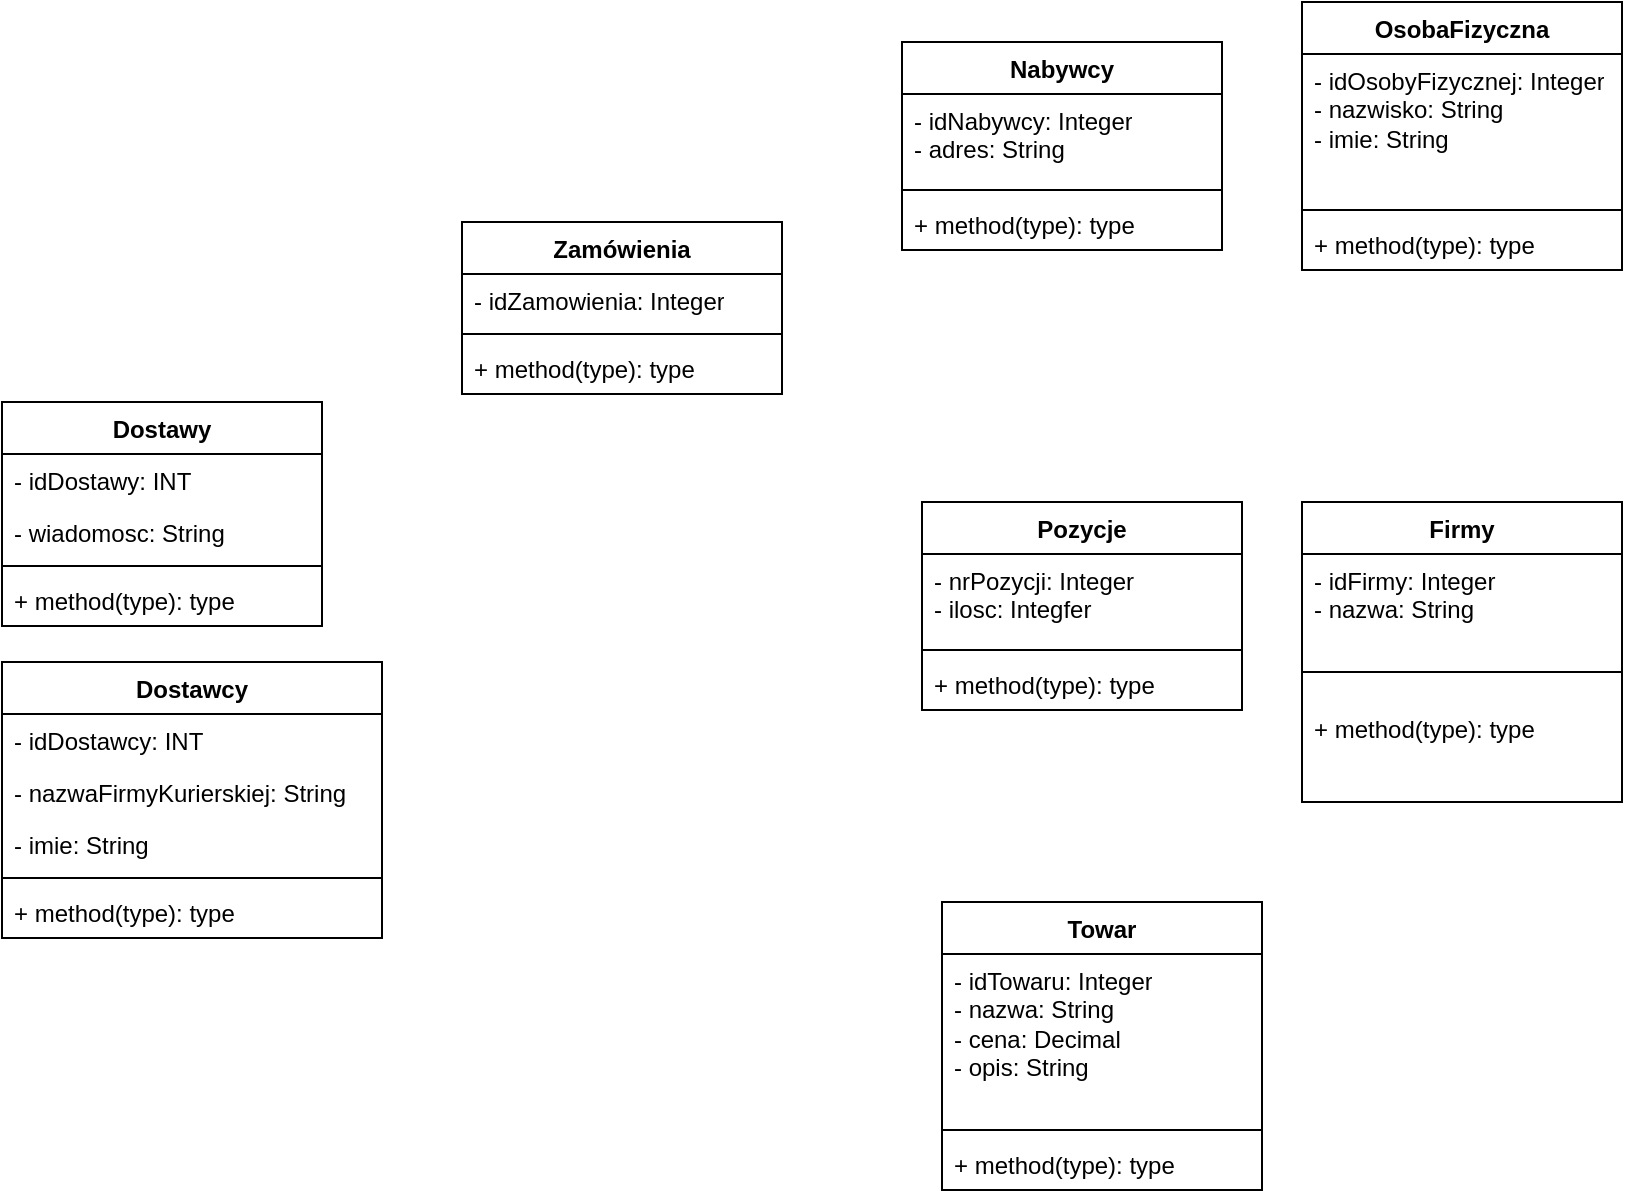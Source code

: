 <mxfile version="24.3.1" type="github">
  <diagram name="Strona-1" id="cTV_GR0OxYt_mNOug6cq">
    <mxGraphModel dx="652" dy="776" grid="1" gridSize="10" guides="1" tooltips="1" connect="1" arrows="1" fold="1" page="1" pageScale="1" pageWidth="827" pageHeight="1169" math="0" shadow="0">
      <root>
        <mxCell id="0" />
        <mxCell id="1" parent="0" />
        <mxCell id="UYdwfUjSoblY3GaNPx0x-1" value="Zamówienia" style="swimlane;fontStyle=1;align=center;verticalAlign=top;childLayout=stackLayout;horizontal=1;startSize=26;horizontalStack=0;resizeParent=1;resizeParentMax=0;resizeLast=0;collapsible=1;marginBottom=0;whiteSpace=wrap;html=1;" vertex="1" parent="1">
          <mxGeometry x="300" y="210" width="160" height="86" as="geometry" />
        </mxCell>
        <mxCell id="UYdwfUjSoblY3GaNPx0x-2" value="- idZamowienia: Integer" style="text;strokeColor=none;fillColor=none;align=left;verticalAlign=top;spacingLeft=4;spacingRight=4;overflow=hidden;rotatable=0;points=[[0,0.5],[1,0.5]];portConstraint=eastwest;whiteSpace=wrap;html=1;" vertex="1" parent="UYdwfUjSoblY3GaNPx0x-1">
          <mxGeometry y="26" width="160" height="26" as="geometry" />
        </mxCell>
        <mxCell id="UYdwfUjSoblY3GaNPx0x-3" value="" style="line;strokeWidth=1;fillColor=none;align=left;verticalAlign=middle;spacingTop=-1;spacingLeft=3;spacingRight=3;rotatable=0;labelPosition=right;points=[];portConstraint=eastwest;strokeColor=inherit;" vertex="1" parent="UYdwfUjSoblY3GaNPx0x-1">
          <mxGeometry y="52" width="160" height="8" as="geometry" />
        </mxCell>
        <mxCell id="UYdwfUjSoblY3GaNPx0x-4" value="+ method(type): type" style="text;strokeColor=none;fillColor=none;align=left;verticalAlign=top;spacingLeft=4;spacingRight=4;overflow=hidden;rotatable=0;points=[[0,0.5],[1,0.5]];portConstraint=eastwest;whiteSpace=wrap;html=1;" vertex="1" parent="UYdwfUjSoblY3GaNPx0x-1">
          <mxGeometry y="60" width="160" height="26" as="geometry" />
        </mxCell>
        <mxCell id="UYdwfUjSoblY3GaNPx0x-5" value="Nabywcy" style="swimlane;fontStyle=1;align=center;verticalAlign=top;childLayout=stackLayout;horizontal=1;startSize=26;horizontalStack=0;resizeParent=1;resizeParentMax=0;resizeLast=0;collapsible=1;marginBottom=0;whiteSpace=wrap;html=1;" vertex="1" parent="1">
          <mxGeometry x="520" y="120" width="160" height="104" as="geometry" />
        </mxCell>
        <mxCell id="UYdwfUjSoblY3GaNPx0x-6" value="- idNabywcy: Integer&lt;div&gt;- adres: String&lt;/div&gt;" style="text;strokeColor=none;fillColor=none;align=left;verticalAlign=top;spacingLeft=4;spacingRight=4;overflow=hidden;rotatable=0;points=[[0,0.5],[1,0.5]];portConstraint=eastwest;whiteSpace=wrap;html=1;" vertex="1" parent="UYdwfUjSoblY3GaNPx0x-5">
          <mxGeometry y="26" width="160" height="44" as="geometry" />
        </mxCell>
        <mxCell id="UYdwfUjSoblY3GaNPx0x-7" value="" style="line;strokeWidth=1;fillColor=none;align=left;verticalAlign=middle;spacingTop=-1;spacingLeft=3;spacingRight=3;rotatable=0;labelPosition=right;points=[];portConstraint=eastwest;strokeColor=inherit;" vertex="1" parent="UYdwfUjSoblY3GaNPx0x-5">
          <mxGeometry y="70" width="160" height="8" as="geometry" />
        </mxCell>
        <mxCell id="UYdwfUjSoblY3GaNPx0x-8" value="+ method(type): type" style="text;strokeColor=none;fillColor=none;align=left;verticalAlign=top;spacingLeft=4;spacingRight=4;overflow=hidden;rotatable=0;points=[[0,0.5],[1,0.5]];portConstraint=eastwest;whiteSpace=wrap;html=1;" vertex="1" parent="UYdwfUjSoblY3GaNPx0x-5">
          <mxGeometry y="78" width="160" height="26" as="geometry" />
        </mxCell>
        <mxCell id="UYdwfUjSoblY3GaNPx0x-9" value="OsobaFizyczna" style="swimlane;fontStyle=1;align=center;verticalAlign=top;childLayout=stackLayout;horizontal=1;startSize=26;horizontalStack=0;resizeParent=1;resizeParentMax=0;resizeLast=0;collapsible=1;marginBottom=0;whiteSpace=wrap;html=1;" vertex="1" parent="1">
          <mxGeometry x="720" y="100" width="160" height="134" as="geometry" />
        </mxCell>
        <mxCell id="UYdwfUjSoblY3GaNPx0x-10" value="- idOsobyFizycznej: Integer&lt;div&gt;- nazwisko: String&lt;/div&gt;&lt;div&gt;- imie: String&lt;/div&gt;" style="text;strokeColor=none;fillColor=none;align=left;verticalAlign=top;spacingLeft=4;spacingRight=4;overflow=hidden;rotatable=0;points=[[0,0.5],[1,0.5]];portConstraint=eastwest;whiteSpace=wrap;html=1;" vertex="1" parent="UYdwfUjSoblY3GaNPx0x-9">
          <mxGeometry y="26" width="160" height="74" as="geometry" />
        </mxCell>
        <mxCell id="UYdwfUjSoblY3GaNPx0x-11" value="" style="line;strokeWidth=1;fillColor=none;align=left;verticalAlign=middle;spacingTop=-1;spacingLeft=3;spacingRight=3;rotatable=0;labelPosition=right;points=[];portConstraint=eastwest;strokeColor=inherit;" vertex="1" parent="UYdwfUjSoblY3GaNPx0x-9">
          <mxGeometry y="100" width="160" height="8" as="geometry" />
        </mxCell>
        <mxCell id="UYdwfUjSoblY3GaNPx0x-12" value="+ method(type): type" style="text;strokeColor=none;fillColor=none;align=left;verticalAlign=top;spacingLeft=4;spacingRight=4;overflow=hidden;rotatable=0;points=[[0,0.5],[1,0.5]];portConstraint=eastwest;whiteSpace=wrap;html=1;" vertex="1" parent="UYdwfUjSoblY3GaNPx0x-9">
          <mxGeometry y="108" width="160" height="26" as="geometry" />
        </mxCell>
        <mxCell id="tQX4GCeEQsAGxdmDiney-1" value="Dostawy" style="swimlane;fontStyle=1;align=center;verticalAlign=top;childLayout=stackLayout;horizontal=1;startSize=26;horizontalStack=0;resizeParent=1;resizeParentMax=0;resizeLast=0;collapsible=1;marginBottom=0;whiteSpace=wrap;html=1;" vertex="1" parent="1">
          <mxGeometry x="70" y="300" width="160" height="112" as="geometry" />
        </mxCell>
        <mxCell id="tQX4GCeEQsAGxdmDiney-2" value="- idDostawy: INT" style="text;strokeColor=none;fillColor=none;align=left;verticalAlign=top;spacingLeft=4;spacingRight=4;overflow=hidden;rotatable=0;points=[[0,0.5],[1,0.5]];portConstraint=eastwest;whiteSpace=wrap;html=1;" vertex="1" parent="tQX4GCeEQsAGxdmDiney-1">
          <mxGeometry y="26" width="160" height="26" as="geometry" />
        </mxCell>
        <mxCell id="tQX4GCeEQsAGxdmDiney-5" value="- wiadomosc: String" style="text;strokeColor=none;fillColor=none;align=left;verticalAlign=top;spacingLeft=4;spacingRight=4;overflow=hidden;rotatable=0;points=[[0,0.5],[1,0.5]];portConstraint=eastwest;whiteSpace=wrap;html=1;" vertex="1" parent="tQX4GCeEQsAGxdmDiney-1">
          <mxGeometry y="52" width="160" height="26" as="geometry" />
        </mxCell>
        <mxCell id="tQX4GCeEQsAGxdmDiney-3" value="" style="line;strokeWidth=1;fillColor=none;align=left;verticalAlign=middle;spacingTop=-1;spacingLeft=3;spacingRight=3;rotatable=0;labelPosition=right;points=[];portConstraint=eastwest;strokeColor=inherit;" vertex="1" parent="tQX4GCeEQsAGxdmDiney-1">
          <mxGeometry y="78" width="160" height="8" as="geometry" />
        </mxCell>
        <mxCell id="tQX4GCeEQsAGxdmDiney-4" value="+ method(type): type" style="text;strokeColor=none;fillColor=none;align=left;verticalAlign=top;spacingLeft=4;spacingRight=4;overflow=hidden;rotatable=0;points=[[0,0.5],[1,0.5]];portConstraint=eastwest;whiteSpace=wrap;html=1;" vertex="1" parent="tQX4GCeEQsAGxdmDiney-1">
          <mxGeometry y="86" width="160" height="26" as="geometry" />
        </mxCell>
        <mxCell id="UYdwfUjSoblY3GaNPx0x-13" value="Firmy" style="swimlane;fontStyle=1;align=center;verticalAlign=top;childLayout=stackLayout;horizontal=1;startSize=26;horizontalStack=0;resizeParent=1;resizeParentMax=0;resizeLast=0;collapsible=1;marginBottom=0;whiteSpace=wrap;html=1;" vertex="1" parent="1">
          <mxGeometry x="720" y="350" width="160" height="150" as="geometry" />
        </mxCell>
        <mxCell id="UYdwfUjSoblY3GaNPx0x-14" value="- idFirmy: Integer&lt;div&gt;- nazwa: String&lt;/div&gt;" style="text;strokeColor=none;fillColor=none;align=left;verticalAlign=top;spacingLeft=4;spacingRight=4;overflow=hidden;rotatable=0;points=[[0,0.5],[1,0.5]];portConstraint=eastwest;whiteSpace=wrap;html=1;" vertex="1" parent="UYdwfUjSoblY3GaNPx0x-13">
          <mxGeometry y="26" width="160" height="44" as="geometry" />
        </mxCell>
        <mxCell id="UYdwfUjSoblY3GaNPx0x-15" value="" style="line;strokeWidth=1;fillColor=none;align=left;verticalAlign=middle;spacingTop=-1;spacingLeft=3;spacingRight=3;rotatable=0;labelPosition=right;points=[];portConstraint=eastwest;strokeColor=inherit;" vertex="1" parent="UYdwfUjSoblY3GaNPx0x-13">
          <mxGeometry y="70" width="160" height="30" as="geometry" />
        </mxCell>
        <mxCell id="UYdwfUjSoblY3GaNPx0x-16" value="+ method(type): type" style="text;strokeColor=none;fillColor=none;align=left;verticalAlign=top;spacingLeft=4;spacingRight=4;overflow=hidden;rotatable=0;points=[[0,0.5],[1,0.5]];portConstraint=eastwest;whiteSpace=wrap;html=1;" vertex="1" parent="UYdwfUjSoblY3GaNPx0x-13">
          <mxGeometry y="100" width="160" height="50" as="geometry" />
        </mxCell>
        <mxCell id="tQX4GCeEQsAGxdmDiney-6" value="Dostawcy" style="swimlane;fontStyle=1;align=center;verticalAlign=top;childLayout=stackLayout;horizontal=1;startSize=26;horizontalStack=0;resizeParent=1;resizeParentMax=0;resizeLast=0;collapsible=1;marginBottom=0;whiteSpace=wrap;html=1;" vertex="1" parent="1">
          <mxGeometry x="70" y="430" width="190" height="138" as="geometry" />
        </mxCell>
        <mxCell id="tQX4GCeEQsAGxdmDiney-7" value="- idDostawcy: INT" style="text;strokeColor=none;fillColor=none;align=left;verticalAlign=top;spacingLeft=4;spacingRight=4;overflow=hidden;rotatable=0;points=[[0,0.5],[1,0.5]];portConstraint=eastwest;whiteSpace=wrap;html=1;" vertex="1" parent="tQX4GCeEQsAGxdmDiney-6">
          <mxGeometry y="26" width="190" height="26" as="geometry" />
        </mxCell>
        <mxCell id="tQX4GCeEQsAGxdmDiney-8" value="- nazwaFirmyKurierskiej: String" style="text;strokeColor=none;fillColor=none;align=left;verticalAlign=top;spacingLeft=4;spacingRight=4;overflow=hidden;rotatable=0;points=[[0,0.5],[1,0.5]];portConstraint=eastwest;whiteSpace=wrap;html=1;" vertex="1" parent="tQX4GCeEQsAGxdmDiney-6">
          <mxGeometry y="52" width="190" height="26" as="geometry" />
        </mxCell>
        <mxCell id="tQX4GCeEQsAGxdmDiney-11" value="- imie: String" style="text;strokeColor=none;fillColor=none;align=left;verticalAlign=top;spacingLeft=4;spacingRight=4;overflow=hidden;rotatable=0;points=[[0,0.5],[1,0.5]];portConstraint=eastwest;whiteSpace=wrap;html=1;" vertex="1" parent="tQX4GCeEQsAGxdmDiney-6">
          <mxGeometry y="78" width="190" height="26" as="geometry" />
        </mxCell>
        <mxCell id="tQX4GCeEQsAGxdmDiney-9" value="" style="line;strokeWidth=1;fillColor=none;align=left;verticalAlign=middle;spacingTop=-1;spacingLeft=3;spacingRight=3;rotatable=0;labelPosition=right;points=[];portConstraint=eastwest;strokeColor=inherit;" vertex="1" parent="tQX4GCeEQsAGxdmDiney-6">
          <mxGeometry y="104" width="190" height="8" as="geometry" />
        </mxCell>
        <mxCell id="tQX4GCeEQsAGxdmDiney-10" value="+ method(type): type" style="text;strokeColor=none;fillColor=none;align=left;verticalAlign=top;spacingLeft=4;spacingRight=4;overflow=hidden;rotatable=0;points=[[0,0.5],[1,0.5]];portConstraint=eastwest;whiteSpace=wrap;html=1;" vertex="1" parent="tQX4GCeEQsAGxdmDiney-6">
          <mxGeometry y="112" width="190" height="26" as="geometry" />
        </mxCell>
        <mxCell id="UYdwfUjSoblY3GaNPx0x-18" value="Pozycje" style="swimlane;fontStyle=1;align=center;verticalAlign=top;childLayout=stackLayout;horizontal=1;startSize=26;horizontalStack=0;resizeParent=1;resizeParentMax=0;resizeLast=0;collapsible=1;marginBottom=0;whiteSpace=wrap;html=1;" vertex="1" parent="1">
          <mxGeometry x="530" y="350" width="160" height="104" as="geometry" />
        </mxCell>
        <mxCell id="UYdwfUjSoblY3GaNPx0x-19" value="- nrPozycji: Integer&lt;div&gt;- ilosc: Integfer&lt;/div&gt;&lt;div&gt;&lt;br&gt;&lt;/div&gt;" style="text;strokeColor=none;fillColor=none;align=left;verticalAlign=top;spacingLeft=4;spacingRight=4;overflow=hidden;rotatable=0;points=[[0,0.5],[1,0.5]];portConstraint=eastwest;whiteSpace=wrap;html=1;" vertex="1" parent="UYdwfUjSoblY3GaNPx0x-18">
          <mxGeometry y="26" width="160" height="44" as="geometry" />
        </mxCell>
        <mxCell id="UYdwfUjSoblY3GaNPx0x-20" value="" style="line;strokeWidth=1;fillColor=none;align=left;verticalAlign=middle;spacingTop=-1;spacingLeft=3;spacingRight=3;rotatable=0;labelPosition=right;points=[];portConstraint=eastwest;strokeColor=inherit;" vertex="1" parent="UYdwfUjSoblY3GaNPx0x-18">
          <mxGeometry y="70" width="160" height="8" as="geometry" />
        </mxCell>
        <mxCell id="UYdwfUjSoblY3GaNPx0x-21" value="+ method(type): type" style="text;strokeColor=none;fillColor=none;align=left;verticalAlign=top;spacingLeft=4;spacingRight=4;overflow=hidden;rotatable=0;points=[[0,0.5],[1,0.5]];portConstraint=eastwest;whiteSpace=wrap;html=1;" vertex="1" parent="UYdwfUjSoblY3GaNPx0x-18">
          <mxGeometry y="78" width="160" height="26" as="geometry" />
        </mxCell>
        <mxCell id="UYdwfUjSoblY3GaNPx0x-22" value="Towar" style="swimlane;fontStyle=1;align=center;verticalAlign=top;childLayout=stackLayout;horizontal=1;startSize=26;horizontalStack=0;resizeParent=1;resizeParentMax=0;resizeLast=0;collapsible=1;marginBottom=0;whiteSpace=wrap;html=1;" vertex="1" parent="1">
          <mxGeometry x="540" y="550" width="160" height="144" as="geometry" />
        </mxCell>
        <mxCell id="UYdwfUjSoblY3GaNPx0x-23" value="- idTowaru: Integer&lt;div&gt;- nazwa: String&lt;/div&gt;&lt;div&gt;- cena: Decimal&lt;/div&gt;&lt;div&gt;- opis: String&lt;/div&gt;&lt;div&gt;&lt;br&gt;&lt;/div&gt;" style="text;strokeColor=none;fillColor=none;align=left;verticalAlign=top;spacingLeft=4;spacingRight=4;overflow=hidden;rotatable=0;points=[[0,0.5],[1,0.5]];portConstraint=eastwest;whiteSpace=wrap;html=1;" vertex="1" parent="UYdwfUjSoblY3GaNPx0x-22">
          <mxGeometry y="26" width="160" height="84" as="geometry" />
        </mxCell>
        <mxCell id="UYdwfUjSoblY3GaNPx0x-24" value="" style="line;strokeWidth=1;fillColor=none;align=left;verticalAlign=middle;spacingTop=-1;spacingLeft=3;spacingRight=3;rotatable=0;labelPosition=right;points=[];portConstraint=eastwest;strokeColor=inherit;" vertex="1" parent="UYdwfUjSoblY3GaNPx0x-22">
          <mxGeometry y="110" width="160" height="8" as="geometry" />
        </mxCell>
        <mxCell id="UYdwfUjSoblY3GaNPx0x-25" value="+ method(type): type" style="text;strokeColor=none;fillColor=none;align=left;verticalAlign=top;spacingLeft=4;spacingRight=4;overflow=hidden;rotatable=0;points=[[0,0.5],[1,0.5]];portConstraint=eastwest;whiteSpace=wrap;html=1;" vertex="1" parent="UYdwfUjSoblY3GaNPx0x-22">
          <mxGeometry y="118" width="160" height="26" as="geometry" />
        </mxCell>
      </root>
    </mxGraphModel>
  </diagram>
</mxfile>
